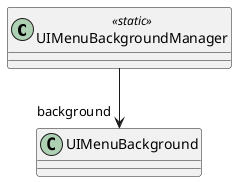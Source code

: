 @startuml
class UIMenuBackgroundManager <<static>> {
}
UIMenuBackgroundManager --> "background" UIMenuBackground
@enduml
